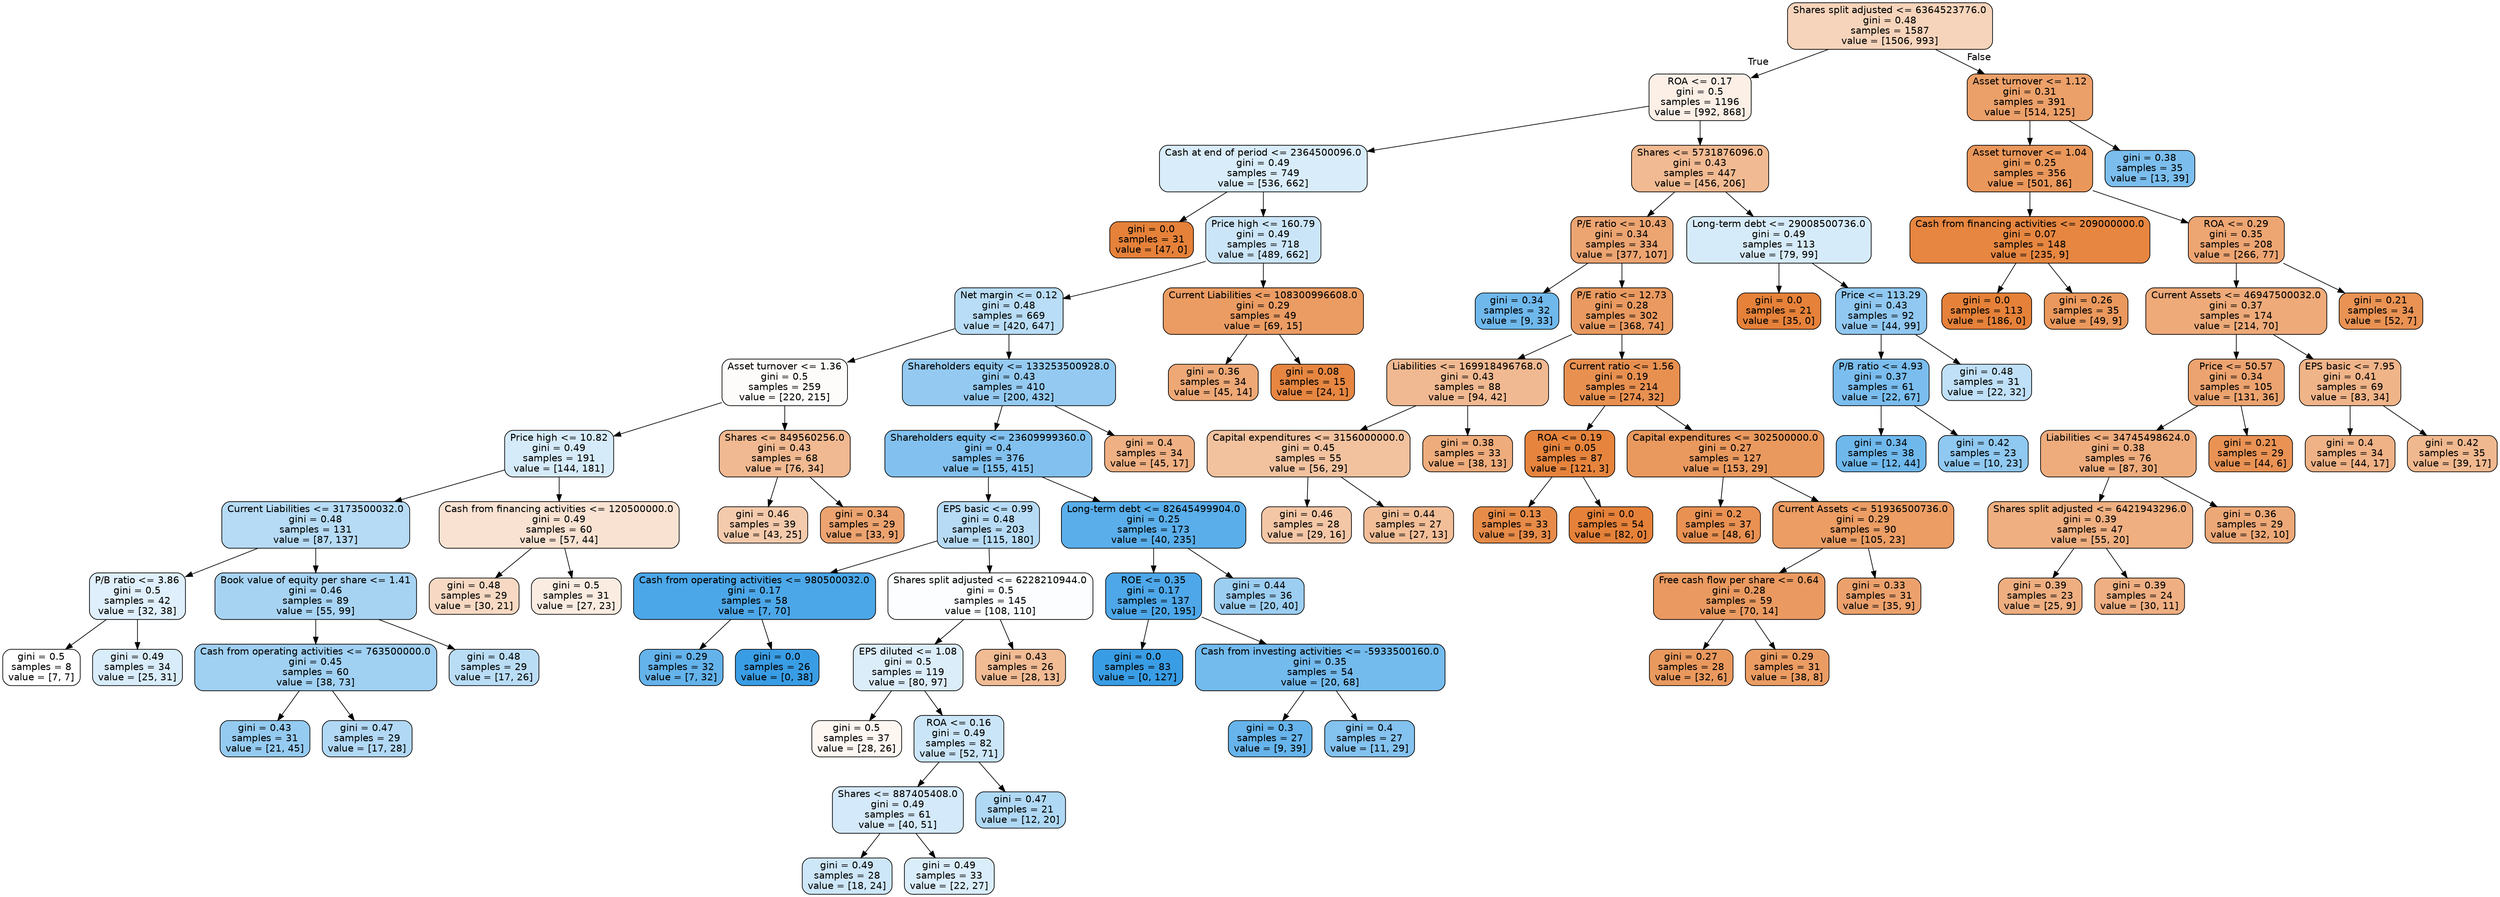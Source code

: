 digraph Tree {
node [shape=box, style="filled, rounded", color="black", fontname=helvetica] ;
edge [fontname=helvetica] ;
0 [label="Shares split adjusted <= 6364523776.0\ngini = 0.48\nsamples = 1587\nvalue = [1506, 993]", fillcolor="#e5813957"] ;
1 [label="ROA <= 0.17\ngini = 0.5\nsamples = 1196\nvalue = [992, 868]", fillcolor="#e5813920"] ;
0 -> 1 [labeldistance=2.5, labelangle=45, headlabel="True"] ;
2 [label="Cash at end of period <= 2364500096.0\ngini = 0.49\nsamples = 749\nvalue = [536, 662]", fillcolor="#399de531"] ;
1 -> 2 ;
3 [label="gini = 0.0\nsamples = 31\nvalue = [47, 0]", fillcolor="#e58139ff"] ;
2 -> 3 ;
4 [label="Price high <= 160.79\ngini = 0.49\nsamples = 718\nvalue = [489, 662]", fillcolor="#399de543"] ;
2 -> 4 ;
5 [label="Net margin <= 0.12\ngini = 0.48\nsamples = 669\nvalue = [420, 647]", fillcolor="#399de559"] ;
4 -> 5 ;
6 [label="Asset turnover <= 1.36\ngini = 0.5\nsamples = 259\nvalue = [220, 215]", fillcolor="#e5813906"] ;
5 -> 6 ;
7 [label="Price high <= 10.82\ngini = 0.49\nsamples = 191\nvalue = [144, 181]", fillcolor="#399de534"] ;
6 -> 7 ;
8 [label="Current Liabilities <= 3173500032.0\ngini = 0.48\nsamples = 131\nvalue = [87, 137]", fillcolor="#399de55d"] ;
7 -> 8 ;
9 [label="P/B ratio <= 3.86\ngini = 0.5\nsamples = 42\nvalue = [32, 38]", fillcolor="#399de528"] ;
8 -> 9 ;
10 [label="gini = 0.5\nsamples = 8\nvalue = [7, 7]", fillcolor="#e5813900"] ;
9 -> 10 ;
11 [label="gini = 0.49\nsamples = 34\nvalue = [25, 31]", fillcolor="#399de531"] ;
9 -> 11 ;
12 [label="Book value of equity per share <= 1.41\ngini = 0.46\nsamples = 89\nvalue = [55, 99]", fillcolor="#399de571"] ;
8 -> 12 ;
13 [label="Cash from operating activities <= 763500000.0\ngini = 0.45\nsamples = 60\nvalue = [38, 73]", fillcolor="#399de57a"] ;
12 -> 13 ;
14 [label="gini = 0.43\nsamples = 31\nvalue = [21, 45]", fillcolor="#399de588"] ;
13 -> 14 ;
15 [label="gini = 0.47\nsamples = 29\nvalue = [17, 28]", fillcolor="#399de564"] ;
13 -> 15 ;
16 [label="gini = 0.48\nsamples = 29\nvalue = [17, 26]", fillcolor="#399de558"] ;
12 -> 16 ;
17 [label="Cash from financing activities <= 120500000.0\ngini = 0.49\nsamples = 60\nvalue = [57, 44]", fillcolor="#e581393a"] ;
7 -> 17 ;
18 [label="gini = 0.48\nsamples = 29\nvalue = [30, 21]", fillcolor="#e581394d"] ;
17 -> 18 ;
19 [label="gini = 0.5\nsamples = 31\nvalue = [27, 23]", fillcolor="#e5813926"] ;
17 -> 19 ;
20 [label="Shares <= 849560256.0\ngini = 0.43\nsamples = 68\nvalue = [76, 34]", fillcolor="#e581398d"] ;
6 -> 20 ;
21 [label="gini = 0.46\nsamples = 39\nvalue = [43, 25]", fillcolor="#e581396b"] ;
20 -> 21 ;
22 [label="gini = 0.34\nsamples = 29\nvalue = [33, 9]", fillcolor="#e58139b9"] ;
20 -> 22 ;
23 [label="Shareholders equity <= 133253500928.0\ngini = 0.43\nsamples = 410\nvalue = [200, 432]", fillcolor="#399de589"] ;
5 -> 23 ;
24 [label="Shareholders equity <= 23609999360.0\ngini = 0.4\nsamples = 376\nvalue = [155, 415]", fillcolor="#399de5a0"] ;
23 -> 24 ;
25 [label="EPS basic <= 0.99\ngini = 0.48\nsamples = 203\nvalue = [115, 180]", fillcolor="#399de55c"] ;
24 -> 25 ;
26 [label="Cash from operating activities <= 980500032.0\ngini = 0.17\nsamples = 58\nvalue = [7, 70]", fillcolor="#399de5e6"] ;
25 -> 26 ;
27 [label="gini = 0.29\nsamples = 32\nvalue = [7, 32]", fillcolor="#399de5c7"] ;
26 -> 27 ;
28 [label="gini = 0.0\nsamples = 26\nvalue = [0, 38]", fillcolor="#399de5ff"] ;
26 -> 28 ;
29 [label="Shares split adjusted <= 6228210944.0\ngini = 0.5\nsamples = 145\nvalue = [108, 110]", fillcolor="#399de505"] ;
25 -> 29 ;
30 [label="EPS diluted <= 1.08\ngini = 0.5\nsamples = 119\nvalue = [80, 97]", fillcolor="#399de52d"] ;
29 -> 30 ;
31 [label="gini = 0.5\nsamples = 37\nvalue = [28, 26]", fillcolor="#e5813912"] ;
30 -> 31 ;
32 [label="ROA <= 0.16\ngini = 0.49\nsamples = 82\nvalue = [52, 71]", fillcolor="#399de544"] ;
30 -> 32 ;
33 [label="Shares <= 887405408.0\ngini = 0.49\nsamples = 61\nvalue = [40, 51]", fillcolor="#399de537"] ;
32 -> 33 ;
34 [label="gini = 0.49\nsamples = 28\nvalue = [18, 24]", fillcolor="#399de540"] ;
33 -> 34 ;
35 [label="gini = 0.49\nsamples = 33\nvalue = [22, 27]", fillcolor="#399de52f"] ;
33 -> 35 ;
36 [label="gini = 0.47\nsamples = 21\nvalue = [12, 20]", fillcolor="#399de566"] ;
32 -> 36 ;
37 [label="gini = 0.43\nsamples = 26\nvalue = [28, 13]", fillcolor="#e5813989"] ;
29 -> 37 ;
38 [label="Long-term debt <= 82645499904.0\ngini = 0.25\nsamples = 173\nvalue = [40, 235]", fillcolor="#399de5d4"] ;
24 -> 38 ;
39 [label="ROE <= 0.35\ngini = 0.17\nsamples = 137\nvalue = [20, 195]", fillcolor="#399de5e5"] ;
38 -> 39 ;
40 [label="gini = 0.0\nsamples = 83\nvalue = [0, 127]", fillcolor="#399de5ff"] ;
39 -> 40 ;
41 [label="Cash from investing activities <= -5933500160.0\ngini = 0.35\nsamples = 54\nvalue = [20, 68]", fillcolor="#399de5b4"] ;
39 -> 41 ;
42 [label="gini = 0.3\nsamples = 27\nvalue = [9, 39]", fillcolor="#399de5c4"] ;
41 -> 42 ;
43 [label="gini = 0.4\nsamples = 27\nvalue = [11, 29]", fillcolor="#399de59e"] ;
41 -> 43 ;
44 [label="gini = 0.44\nsamples = 36\nvalue = [20, 40]", fillcolor="#399de57f"] ;
38 -> 44 ;
45 [label="gini = 0.4\nsamples = 34\nvalue = [45, 17]", fillcolor="#e581399f"] ;
23 -> 45 ;
46 [label="Current Liabilities <= 108300996608.0\ngini = 0.29\nsamples = 49\nvalue = [69, 15]", fillcolor="#e58139c8"] ;
4 -> 46 ;
47 [label="gini = 0.36\nsamples = 34\nvalue = [45, 14]", fillcolor="#e58139b0"] ;
46 -> 47 ;
48 [label="gini = 0.08\nsamples = 15\nvalue = [24, 1]", fillcolor="#e58139f4"] ;
46 -> 48 ;
49 [label="Shares <= 5731876096.0\ngini = 0.43\nsamples = 447\nvalue = [456, 206]", fillcolor="#e581398c"] ;
1 -> 49 ;
50 [label="P/E ratio <= 10.43\ngini = 0.34\nsamples = 334\nvalue = [377, 107]", fillcolor="#e58139b7"] ;
49 -> 50 ;
51 [label="gini = 0.34\nsamples = 32\nvalue = [9, 33]", fillcolor="#399de5b9"] ;
50 -> 51 ;
52 [label="P/E ratio <= 12.73\ngini = 0.28\nsamples = 302\nvalue = [368, 74]", fillcolor="#e58139cc"] ;
50 -> 52 ;
53 [label="Liabilities <= 169918496768.0\ngini = 0.43\nsamples = 88\nvalue = [94, 42]", fillcolor="#e581398d"] ;
52 -> 53 ;
54 [label="Capital expenditures <= 3156000000.0\ngini = 0.45\nsamples = 55\nvalue = [56, 29]", fillcolor="#e581397b"] ;
53 -> 54 ;
55 [label="gini = 0.46\nsamples = 28\nvalue = [29, 16]", fillcolor="#e5813972"] ;
54 -> 55 ;
56 [label="gini = 0.44\nsamples = 27\nvalue = [27, 13]", fillcolor="#e5813984"] ;
54 -> 56 ;
57 [label="gini = 0.38\nsamples = 33\nvalue = [38, 13]", fillcolor="#e58139a8"] ;
53 -> 57 ;
58 [label="Current ratio <= 1.56\ngini = 0.19\nsamples = 214\nvalue = [274, 32]", fillcolor="#e58139e1"] ;
52 -> 58 ;
59 [label="ROA <= 0.19\ngini = 0.05\nsamples = 87\nvalue = [121, 3]", fillcolor="#e58139f9"] ;
58 -> 59 ;
60 [label="gini = 0.13\nsamples = 33\nvalue = [39, 3]", fillcolor="#e58139eb"] ;
59 -> 60 ;
61 [label="gini = 0.0\nsamples = 54\nvalue = [82, 0]", fillcolor="#e58139ff"] ;
59 -> 61 ;
62 [label="Capital expenditures <= 302500000.0\ngini = 0.27\nsamples = 127\nvalue = [153, 29]", fillcolor="#e58139cf"] ;
58 -> 62 ;
63 [label="gini = 0.2\nsamples = 37\nvalue = [48, 6]", fillcolor="#e58139df"] ;
62 -> 63 ;
64 [label="Current Assets <= 51936500736.0\ngini = 0.29\nsamples = 90\nvalue = [105, 23]", fillcolor="#e58139c7"] ;
62 -> 64 ;
65 [label="Free cash flow per share <= 0.64\ngini = 0.28\nsamples = 59\nvalue = [70, 14]", fillcolor="#e58139cc"] ;
64 -> 65 ;
66 [label="gini = 0.27\nsamples = 28\nvalue = [32, 6]", fillcolor="#e58139cf"] ;
65 -> 66 ;
67 [label="gini = 0.29\nsamples = 31\nvalue = [38, 8]", fillcolor="#e58139c9"] ;
65 -> 67 ;
68 [label="gini = 0.33\nsamples = 31\nvalue = [35, 9]", fillcolor="#e58139bd"] ;
64 -> 68 ;
69 [label="Long-term debt <= 29008500736.0\ngini = 0.49\nsamples = 113\nvalue = [79, 99]", fillcolor="#399de534"] ;
49 -> 69 ;
70 [label="gini = 0.0\nsamples = 21\nvalue = [35, 0]", fillcolor="#e58139ff"] ;
69 -> 70 ;
71 [label="Price <= 113.29\ngini = 0.43\nsamples = 92\nvalue = [44, 99]", fillcolor="#399de58e"] ;
69 -> 71 ;
72 [label="P/B ratio <= 4.93\ngini = 0.37\nsamples = 61\nvalue = [22, 67]", fillcolor="#399de5ab"] ;
71 -> 72 ;
73 [label="gini = 0.34\nsamples = 38\nvalue = [12, 44]", fillcolor="#399de5b9"] ;
72 -> 73 ;
74 [label="gini = 0.42\nsamples = 23\nvalue = [10, 23]", fillcolor="#399de590"] ;
72 -> 74 ;
75 [label="gini = 0.48\nsamples = 31\nvalue = [22, 32]", fillcolor="#399de550"] ;
71 -> 75 ;
76 [label="Asset turnover <= 1.12\ngini = 0.31\nsamples = 391\nvalue = [514, 125]", fillcolor="#e58139c1"] ;
0 -> 76 [labeldistance=2.5, labelangle=-45, headlabel="False"] ;
77 [label="Asset turnover <= 1.04\ngini = 0.25\nsamples = 356\nvalue = [501, 86]", fillcolor="#e58139d3"] ;
76 -> 77 ;
78 [label="Cash from financing activities <= 209000000.0\ngini = 0.07\nsamples = 148\nvalue = [235, 9]", fillcolor="#e58139f5"] ;
77 -> 78 ;
79 [label="gini = 0.0\nsamples = 113\nvalue = [186, 0]", fillcolor="#e58139ff"] ;
78 -> 79 ;
80 [label="gini = 0.26\nsamples = 35\nvalue = [49, 9]", fillcolor="#e58139d0"] ;
78 -> 80 ;
81 [label="ROA <= 0.29\ngini = 0.35\nsamples = 208\nvalue = [266, 77]", fillcolor="#e58139b5"] ;
77 -> 81 ;
82 [label="Current Assets <= 46947500032.0\ngini = 0.37\nsamples = 174\nvalue = [214, 70]", fillcolor="#e58139ac"] ;
81 -> 82 ;
83 [label="Price <= 50.57\ngini = 0.34\nsamples = 105\nvalue = [131, 36]", fillcolor="#e58139b9"] ;
82 -> 83 ;
84 [label="Liabilities <= 34745498624.0\ngini = 0.38\nsamples = 76\nvalue = [87, 30]", fillcolor="#e58139a7"] ;
83 -> 84 ;
85 [label="Shares split adjusted <= 6421943296.0\ngini = 0.39\nsamples = 47\nvalue = [55, 20]", fillcolor="#e58139a2"] ;
84 -> 85 ;
86 [label="gini = 0.39\nsamples = 23\nvalue = [25, 9]", fillcolor="#e58139a3"] ;
85 -> 86 ;
87 [label="gini = 0.39\nsamples = 24\nvalue = [30, 11]", fillcolor="#e58139a1"] ;
85 -> 87 ;
88 [label="gini = 0.36\nsamples = 29\nvalue = [32, 10]", fillcolor="#e58139af"] ;
84 -> 88 ;
89 [label="gini = 0.21\nsamples = 29\nvalue = [44, 6]", fillcolor="#e58139dc"] ;
83 -> 89 ;
90 [label="EPS basic <= 7.95\ngini = 0.41\nsamples = 69\nvalue = [83, 34]", fillcolor="#e5813997"] ;
82 -> 90 ;
91 [label="gini = 0.4\nsamples = 34\nvalue = [44, 17]", fillcolor="#e581399c"] ;
90 -> 91 ;
92 [label="gini = 0.42\nsamples = 35\nvalue = [39, 17]", fillcolor="#e5813990"] ;
90 -> 92 ;
93 [label="gini = 0.21\nsamples = 34\nvalue = [52, 7]", fillcolor="#e58139dd"] ;
81 -> 93 ;
94 [label="gini = 0.38\nsamples = 35\nvalue = [13, 39]", fillcolor="#399de5aa"] ;
76 -> 94 ;
}